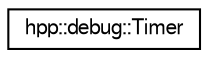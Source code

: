 digraph "Graphical Class Hierarchy"
{
  edge [fontname="FreeSans",fontsize="10",labelfontname="FreeSans",labelfontsize="10"];
  node [fontname="FreeSans",fontsize="10",shape=record];
  rankdir="LR";
  Node1 [label="hpp::debug::Timer",height=0.2,width=0.4,color="black", fillcolor="white", style="filled",URL="$a00007.html"];
}
